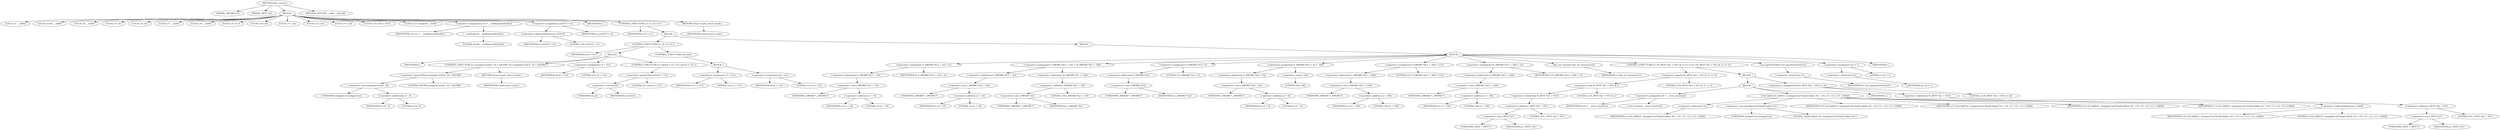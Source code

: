 digraph tftp_connect {  
"1000115" [label = "(METHOD,tftp_connect)" ]
"1000116" [label = "(PARAM,_QWORD *a1)" ]
"1000117" [label = "(PARAM,_BYTE *a2)" ]
"1000118" [label = "(BLOCK,,)" ]
"1000119" [label = "(LOCAL,v2: __int64)" ]
"1000120" [label = "(LOCAL,result: __int64)" ]
"1000121" [label = "(LOCAL,v4: __int64)" ]
"1000122" [label = "(LOCAL,v5: int)" ]
"1000123" [label = "(LOCAL,v6: int)" ]
"1000124" [label = "(LOCAL,v7: __int64)" ]
"1000125" [label = "(LOCAL,v8: __int64)" ]
"1000126" [label = "(LOCAL,v9: int *)" ]
"1000127" [label = "(LOCAL,v10: int)" ]
"1000128" [label = "(LOCAL,v11: int)" ]
"1000129" [label = "(LOCAL,v12: int)" ]
"1000130" [label = "(LOCAL,v13: int)" ]
"1000131" [label = "(LOCAL,v14: char [ 136 ])" ]
"1000132" [label = "(LOCAL,v15: unsigned __int64)" ]
"1000133" [label = "(<operator>.assignment,v15 = __readfsqword(0x28u))" ]
"1000134" [label = "(IDENTIFIER,v15,v15 = __readfsqword(0x28u))" ]
"1000135" [label = "(__readfsqword,__readfsqword(0x28u))" ]
"1000136" [label = "(LITERAL,0x28u,__readfsqword(0x28u))" ]
"1000137" [label = "(<operator>.assignment,a1[167] = v2)" ]
"1000138" [label = "(<operator>.indirectIndexAccess,a1[167])" ]
"1000139" [label = "(IDENTIFIER,a1,a1[167] = v2)" ]
"1000140" [label = "(LITERAL,167,a1[167] = v2)" ]
"1000141" [label = "(IDENTIFIER,v2,a1[167] = v2)" ]
"1000142" [label = "(IDENTIFIER,L,)" ]
"1000143" [label = "(CONTROL_STRUCTURE,if ( v2 ),if ( v2 ))" ]
"1000144" [label = "(IDENTIFIER,v2,if ( v2 ))" ]
"1000145" [label = "(BLOCK,,)" ]
"1000146" [label = "(CONTROL_STRUCTURE,if ( v4 ),if ( v4 ))" ]
"1000147" [label = "(IDENTIFIER,v4,if ( v4 ))" ]
"1000148" [label = "(BLOCK,,)" ]
"1000149" [label = "(IDENTIFIER,L,)" ]
"1000150" [label = "(CONTROL_STRUCTURE,if ( (unsigned int)(v4 - 8) > 0xFFB0 ),if ( (unsigned int)(v4 - 8) > 0xFFB0 ))" ]
"1000151" [label = "(<operator>.greaterThan,(unsigned int)(v4 - 8) > 0xFFB0)" ]
"1000152" [label = "(<operator>.cast,(unsigned int)(v4 - 8))" ]
"1000153" [label = "(UNKNOWN,unsigned int,unsigned int)" ]
"1000154" [label = "(<operator>.subtraction,v4 - 8)" ]
"1000155" [label = "(IDENTIFIER,v4,v4 - 8)" ]
"1000156" [label = "(LITERAL,8,v4 - 8)" ]
"1000157" [label = "(LITERAL,0xFFB0,(unsigned int)(v4 - 8) > 0xFFB0)" ]
"1000158" [label = "(RETURN,return result;,return result;)" ]
"1000159" [label = "(IDENTIFIER,result,return result;)" ]
"1000160" [label = "(<operator>.assignment,v6 = 512)" ]
"1000161" [label = "(IDENTIFIER,v6,v6 = 512)" ]
"1000162" [label = "(LITERAL,512,v6 = 512)" ]
"1000163" [label = "(CONTROL_STRUCTURE,if ( (int)v4 > 511 ),if ( (int)v4 > 511 ))" ]
"1000164" [label = "(<operator>.greaterThan,(int)v4 > 511)" ]
"1000165" [label = "(<operator>.cast,(int)v4)" ]
"1000166" [label = "(UNKNOWN,int,int)" ]
"1000167" [label = "(IDENTIFIER,v4,(int)v4)" ]
"1000168" [label = "(LITERAL,511,(int)v4 > 511)" ]
"1000169" [label = "(CONTROL_STRUCTURE,else,else)" ]
"1000170" [label = "(BLOCK,,)" ]
"1000171" [label = "(<operator>.assignment,v5 = 512)" ]
"1000172" [label = "(IDENTIFIER,v5,v5 = 512)" ]
"1000173" [label = "(LITERAL,512,v5 = 512)" ]
"1000174" [label = "(<operator>.assignment,v6 = 512)" ]
"1000175" [label = "(IDENTIFIER,v6,v6 = 512)" ]
"1000176" [label = "(LITERAL,512,v6 = 512)" ]
"1000177" [label = "(BLOCK,,)" ]
"1000178" [label = "(BLOCK,,)" ]
"1000179" [label = "(<operator>.assignment,*(_QWORD *)(v2 + 16) = a1)" ]
"1000180" [label = "(<operator>.indirection,*(_QWORD *)(v2 + 16))" ]
"1000181" [label = "(<operator>.cast,(_QWORD *)(v2 + 16))" ]
"1000182" [label = "(UNKNOWN,_QWORD *,_QWORD *)" ]
"1000183" [label = "(<operator>.addition,v2 + 16)" ]
"1000184" [label = "(IDENTIFIER,v2,v2 + 16)" ]
"1000185" [label = "(LITERAL,16,v2 + 16)" ]
"1000186" [label = "(IDENTIFIER,a1,*(_QWORD *)(v2 + 16) = a1)" ]
"1000187" [label = "(<operator>.assignment,*(_DWORD *)(v2 + 24) = *((_DWORD *)a1 + 156))" ]
"1000188" [label = "(<operator>.indirection,*(_DWORD *)(v2 + 24))" ]
"1000189" [label = "(<operator>.cast,(_DWORD *)(v2 + 24))" ]
"1000190" [label = "(UNKNOWN,_DWORD *,_DWORD *)" ]
"1000191" [label = "(<operator>.addition,v2 + 24)" ]
"1000192" [label = "(IDENTIFIER,v2,v2 + 24)" ]
"1000193" [label = "(LITERAL,24,v2 + 24)" ]
"1000194" [label = "(<operator>.indirection,*((_DWORD *)a1 + 156))" ]
"1000195" [label = "(<operator>.addition,(_DWORD *)a1 + 156)" ]
"1000196" [label = "(<operator>.cast,(_DWORD *)a1)" ]
"1000197" [label = "(UNKNOWN,_DWORD *,_DWORD *)" ]
"1000198" [label = "(IDENTIFIER,a1,(_DWORD *)a1)" ]
"1000199" [label = "(LITERAL,156,(_DWORD *)a1 + 156)" ]
"1000200" [label = "(<operator>.assignment,*(_DWORD *)v2 = 0)" ]
"1000201" [label = "(<operator>.indirection,*(_DWORD *)v2)" ]
"1000202" [label = "(<operator>.cast,(_DWORD *)v2)" ]
"1000203" [label = "(UNKNOWN,_DWORD *,_DWORD *)" ]
"1000204" [label = "(IDENTIFIER,v2,(_DWORD *)v2)" ]
"1000205" [label = "(LITERAL,0,*(_DWORD *)v2 = 0)" ]
"1000206" [label = "(<operator>.assignment,*(_DWORD *)(v2 + 8) = -100)" ]
"1000207" [label = "(<operator>.indirection,*(_DWORD *)(v2 + 8))" ]
"1000208" [label = "(<operator>.cast,(_DWORD *)(v2 + 8))" ]
"1000209" [label = "(UNKNOWN,_DWORD *,_DWORD *)" ]
"1000210" [label = "(<operator>.addition,v2 + 8)" ]
"1000211" [label = "(IDENTIFIER,v2,v2 + 8)" ]
"1000212" [label = "(LITERAL,8,v2 + 8)" ]
"1000213" [label = "(<operator>.minus,-100)" ]
"1000214" [label = "(LITERAL,100,-100)" ]
"1000215" [label = "(<operator>.assignment,*(_DWORD *)(v2 + 340) = 512)" ]
"1000216" [label = "(<operator>.indirection,*(_DWORD *)(v2 + 340))" ]
"1000217" [label = "(<operator>.cast,(_DWORD *)(v2 + 340))" ]
"1000218" [label = "(UNKNOWN,_DWORD *,_DWORD *)" ]
"1000219" [label = "(<operator>.addition,v2 + 340)" ]
"1000220" [label = "(IDENTIFIER,v2,v2 + 340)" ]
"1000221" [label = "(LITERAL,340,v2 + 340)" ]
"1000222" [label = "(LITERAL,512,*(_DWORD *)(v2 + 340) = 512)" ]
"1000223" [label = "(<operator>.assignment,*(_DWORD *)(v2 + 344) = v5)" ]
"1000224" [label = "(<operator>.indirection,*(_DWORD *)(v2 + 344))" ]
"1000225" [label = "(<operator>.cast,(_DWORD *)(v2 + 344))" ]
"1000226" [label = "(UNKNOWN,_DWORD *,_DWORD *)" ]
"1000227" [label = "(<operator>.addition,v2 + 344)" ]
"1000228" [label = "(IDENTIFIER,v2,v2 + 344)" ]
"1000229" [label = "(LITERAL,344,v2 + 344)" ]
"1000230" [label = "(IDENTIFIER,v5,*(_DWORD *)(v2 + 344) = v5)" ]
"1000231" [label = "(tftp_set_timeouts,tftp_set_timeouts(v2))" ]
"1000232" [label = "(IDENTIFIER,v2,tftp_set_timeouts(v2))" ]
"1000233" [label = "(CONTROL_STRUCTURE,if ( (*((_BYTE *)a1 + 951) & 2) == 0 ),if ( (*((_BYTE *)a1 + 951) & 2) == 0 ))" ]
"1000234" [label = "(<operator>.equals,(*((_BYTE *)a1 + 951) & 2) == 0)" ]
"1000235" [label = "(<operator>.and,*((_BYTE *)a1 + 951) & 2)" ]
"1000236" [label = "(<operator>.indirection,*((_BYTE *)a1 + 951))" ]
"1000237" [label = "(<operator>.addition,(_BYTE *)a1 + 951)" ]
"1000238" [label = "(<operator>.cast,(_BYTE *)a1)" ]
"1000239" [label = "(UNKNOWN,_BYTE *,_BYTE *)" ]
"1000240" [label = "(IDENTIFIER,a1,(_BYTE *)a1)" ]
"1000241" [label = "(LITERAL,951,(_BYTE *)a1 + 951)" ]
"1000242" [label = "(LITERAL,2,*((_BYTE *)a1 + 951) & 2)" ]
"1000243" [label = "(LITERAL,0,(*((_BYTE *)a1 + 951) & 2) == 0)" ]
"1000244" [label = "(BLOCK,,)" ]
"1000245" [label = "(BLOCK,,)" ]
"1000246" [label = "(<operator>.assignment,v9 = __errno_location())" ]
"1000247" [label = "(IDENTIFIER,v9,v9 = __errno_location())" ]
"1000248" [label = "(__errno_location,__errno_location())" ]
"1000249" [label = "(Curl_failf,Curl_failf(*a1, (unsigned int)\"bind() failed; %s\", v10, v11, v12, v13, v14[0]))" ]
"1000250" [label = "(<operator>.indirection,*a1)" ]
"1000251" [label = "(IDENTIFIER,a1,Curl_failf(*a1, (unsigned int)\"bind() failed; %s\", v10, v11, v12, v13, v14[0]))" ]
"1000252" [label = "(<operator>.cast,(unsigned int)\"bind() failed; %s\")" ]
"1000253" [label = "(UNKNOWN,unsigned int,unsigned int)" ]
"1000254" [label = "(LITERAL,\"bind() failed; %s\",(unsigned int)\"bind() failed; %s\")" ]
"1000255" [label = "(IDENTIFIER,v10,Curl_failf(*a1, (unsigned int)\"bind() failed; %s\", v10, v11, v12, v13, v14[0]))" ]
"1000256" [label = "(IDENTIFIER,v11,Curl_failf(*a1, (unsigned int)\"bind() failed; %s\", v10, v11, v12, v13, v14[0]))" ]
"1000257" [label = "(IDENTIFIER,v12,Curl_failf(*a1, (unsigned int)\"bind() failed; %s\", v10, v11, v12, v13, v14[0]))" ]
"1000258" [label = "(IDENTIFIER,v13,Curl_failf(*a1, (unsigned int)\"bind() failed; %s\", v10, v11, v12, v13, v14[0]))" ]
"1000259" [label = "(<operator>.indirectIndexAccess,v14[0])" ]
"1000260" [label = "(IDENTIFIER,v14,Curl_failf(*a1, (unsigned int)\"bind() failed; %s\", v10, v11, v12, v13, v14[0]))" ]
"1000261" [label = "(LITERAL,0,Curl_failf(*a1, (unsigned int)\"bind() failed; %s\", v10, v11, v12, v13, v14[0]))" ]
"1000262" [label = "(IDENTIFIER,L,)" ]
"1000263" [label = "(<operators>.assignmentOr,*((_BYTE *)a1 + 951) |= 2u)" ]
"1000264" [label = "(<operator>.indirection,*((_BYTE *)a1 + 951))" ]
"1000265" [label = "(<operator>.addition,(_BYTE *)a1 + 951)" ]
"1000266" [label = "(<operator>.cast,(_BYTE *)a1)" ]
"1000267" [label = "(UNKNOWN,_BYTE *,_BYTE *)" ]
"1000268" [label = "(IDENTIFIER,a1,(_BYTE *)a1)" ]
"1000269" [label = "(LITERAL,951,(_BYTE *)a1 + 951)" ]
"1000270" [label = "(LITERAL,2u,*((_BYTE *)a1 + 951) |= 2u)" ]
"1000271" [label = "(Curl_pgrsStartNow,Curl_pgrsStartNow(*a1))" ]
"1000272" [label = "(<operator>.indirection,*a1)" ]
"1000273" [label = "(IDENTIFIER,a1,Curl_pgrsStartNow(*a1))" ]
"1000274" [label = "(<operator>.assignment,*a2 = 1)" ]
"1000275" [label = "(<operator>.indirection,*a2)" ]
"1000276" [label = "(IDENTIFIER,a2,*a2 = 1)" ]
"1000277" [label = "(LITERAL,1,*a2 = 1)" ]
"1000278" [label = "(IDENTIFIER,L,)" ]
"1000279" [label = "(RETURN,return result;,return result;)" ]
"1000280" [label = "(IDENTIFIER,result,return result;)" ]
"1000281" [label = "(METHOD_RETURN,__int64 __fastcall)" ]
  "1000115" -> "1000116" 
  "1000115" -> "1000117" 
  "1000115" -> "1000118" 
  "1000115" -> "1000281" 
  "1000118" -> "1000119" 
  "1000118" -> "1000120" 
  "1000118" -> "1000121" 
  "1000118" -> "1000122" 
  "1000118" -> "1000123" 
  "1000118" -> "1000124" 
  "1000118" -> "1000125" 
  "1000118" -> "1000126" 
  "1000118" -> "1000127" 
  "1000118" -> "1000128" 
  "1000118" -> "1000129" 
  "1000118" -> "1000130" 
  "1000118" -> "1000131" 
  "1000118" -> "1000132" 
  "1000118" -> "1000133" 
  "1000118" -> "1000137" 
  "1000118" -> "1000142" 
  "1000118" -> "1000143" 
  "1000118" -> "1000279" 
  "1000133" -> "1000134" 
  "1000133" -> "1000135" 
  "1000135" -> "1000136" 
  "1000137" -> "1000138" 
  "1000137" -> "1000141" 
  "1000138" -> "1000139" 
  "1000138" -> "1000140" 
  "1000143" -> "1000144" 
  "1000143" -> "1000145" 
  "1000145" -> "1000146" 
  "1000145" -> "1000177" 
  "1000146" -> "1000147" 
  "1000146" -> "1000148" 
  "1000146" -> "1000169" 
  "1000148" -> "1000149" 
  "1000148" -> "1000150" 
  "1000148" -> "1000160" 
  "1000148" -> "1000163" 
  "1000150" -> "1000151" 
  "1000150" -> "1000158" 
  "1000151" -> "1000152" 
  "1000151" -> "1000157" 
  "1000152" -> "1000153" 
  "1000152" -> "1000154" 
  "1000154" -> "1000155" 
  "1000154" -> "1000156" 
  "1000158" -> "1000159" 
  "1000160" -> "1000161" 
  "1000160" -> "1000162" 
  "1000163" -> "1000164" 
  "1000164" -> "1000165" 
  "1000164" -> "1000168" 
  "1000165" -> "1000166" 
  "1000165" -> "1000167" 
  "1000169" -> "1000170" 
  "1000170" -> "1000171" 
  "1000170" -> "1000174" 
  "1000171" -> "1000172" 
  "1000171" -> "1000173" 
  "1000174" -> "1000175" 
  "1000174" -> "1000176" 
  "1000177" -> "1000178" 
  "1000178" -> "1000179" 
  "1000178" -> "1000187" 
  "1000178" -> "1000200" 
  "1000178" -> "1000206" 
  "1000178" -> "1000215" 
  "1000178" -> "1000223" 
  "1000178" -> "1000231" 
  "1000178" -> "1000233" 
  "1000178" -> "1000271" 
  "1000178" -> "1000274" 
  "1000178" -> "1000278" 
  "1000179" -> "1000180" 
  "1000179" -> "1000186" 
  "1000180" -> "1000181" 
  "1000181" -> "1000182" 
  "1000181" -> "1000183" 
  "1000183" -> "1000184" 
  "1000183" -> "1000185" 
  "1000187" -> "1000188" 
  "1000187" -> "1000194" 
  "1000188" -> "1000189" 
  "1000189" -> "1000190" 
  "1000189" -> "1000191" 
  "1000191" -> "1000192" 
  "1000191" -> "1000193" 
  "1000194" -> "1000195" 
  "1000195" -> "1000196" 
  "1000195" -> "1000199" 
  "1000196" -> "1000197" 
  "1000196" -> "1000198" 
  "1000200" -> "1000201" 
  "1000200" -> "1000205" 
  "1000201" -> "1000202" 
  "1000202" -> "1000203" 
  "1000202" -> "1000204" 
  "1000206" -> "1000207" 
  "1000206" -> "1000213" 
  "1000207" -> "1000208" 
  "1000208" -> "1000209" 
  "1000208" -> "1000210" 
  "1000210" -> "1000211" 
  "1000210" -> "1000212" 
  "1000213" -> "1000214" 
  "1000215" -> "1000216" 
  "1000215" -> "1000222" 
  "1000216" -> "1000217" 
  "1000217" -> "1000218" 
  "1000217" -> "1000219" 
  "1000219" -> "1000220" 
  "1000219" -> "1000221" 
  "1000223" -> "1000224" 
  "1000223" -> "1000230" 
  "1000224" -> "1000225" 
  "1000225" -> "1000226" 
  "1000225" -> "1000227" 
  "1000227" -> "1000228" 
  "1000227" -> "1000229" 
  "1000231" -> "1000232" 
  "1000233" -> "1000234" 
  "1000233" -> "1000244" 
  "1000234" -> "1000235" 
  "1000234" -> "1000243" 
  "1000235" -> "1000236" 
  "1000235" -> "1000242" 
  "1000236" -> "1000237" 
  "1000237" -> "1000238" 
  "1000237" -> "1000241" 
  "1000238" -> "1000239" 
  "1000238" -> "1000240" 
  "1000244" -> "1000245" 
  "1000244" -> "1000263" 
  "1000245" -> "1000246" 
  "1000245" -> "1000249" 
  "1000245" -> "1000262" 
  "1000246" -> "1000247" 
  "1000246" -> "1000248" 
  "1000249" -> "1000250" 
  "1000249" -> "1000252" 
  "1000249" -> "1000255" 
  "1000249" -> "1000256" 
  "1000249" -> "1000257" 
  "1000249" -> "1000258" 
  "1000249" -> "1000259" 
  "1000250" -> "1000251" 
  "1000252" -> "1000253" 
  "1000252" -> "1000254" 
  "1000259" -> "1000260" 
  "1000259" -> "1000261" 
  "1000263" -> "1000264" 
  "1000263" -> "1000270" 
  "1000264" -> "1000265" 
  "1000265" -> "1000266" 
  "1000265" -> "1000269" 
  "1000266" -> "1000267" 
  "1000266" -> "1000268" 
  "1000271" -> "1000272" 
  "1000272" -> "1000273" 
  "1000274" -> "1000275" 
  "1000274" -> "1000277" 
  "1000275" -> "1000276" 
  "1000279" -> "1000280" 
}
